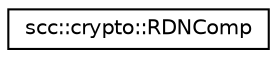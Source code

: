 digraph "Graphical Class Hierarchy"
{
 // LATEX_PDF_SIZE
  edge [fontname="Helvetica",fontsize="10",labelfontname="Helvetica",labelfontsize="10"];
  node [fontname="Helvetica",fontsize="10",shape=record];
  rankdir="LR";
  Node0 [label="scc::crypto::RDNComp",height=0.2,width=0.4,color="black", fillcolor="white", style="filled",URL="$dd/daf/structscc_1_1crypto_1_1RDNComp.html",tooltip=" "];
}

